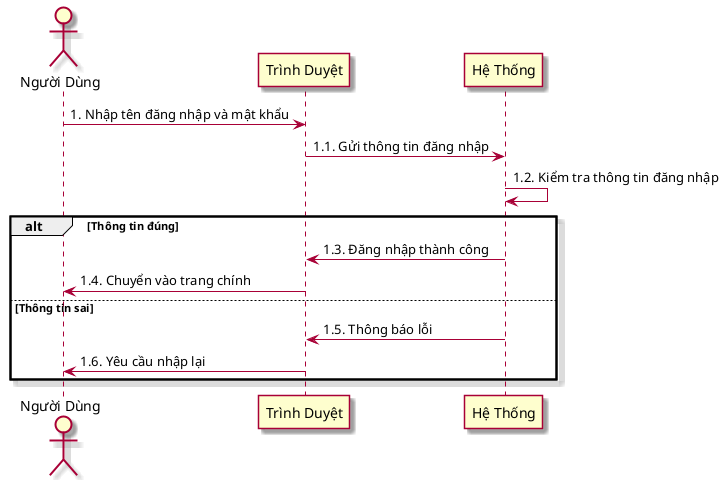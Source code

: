@startuml
skin rose
actor "Người Dùng" as User
participant "Trình Duyệt" as Browser
participant "Hệ Thống" as Server

User -> Browser: 1. Nhập tên đăng nhập và mật khẩu
Browser -> Server: 1.1. Gửi thông tin đăng nhập
Server -> Server: 1.2. Kiểm tra thông tin đăng nhập
alt Thông tin đúng
    Server -> Browser: 1.3. Đăng nhập thành công
    Browser -> User: 1.4. Chuyển vào trang chính
else Thông tin sai
    Server -> Browser: 1.5. Thông báo lỗi
    Browser -> User: 1.6. Yêu cầu nhập lại
end